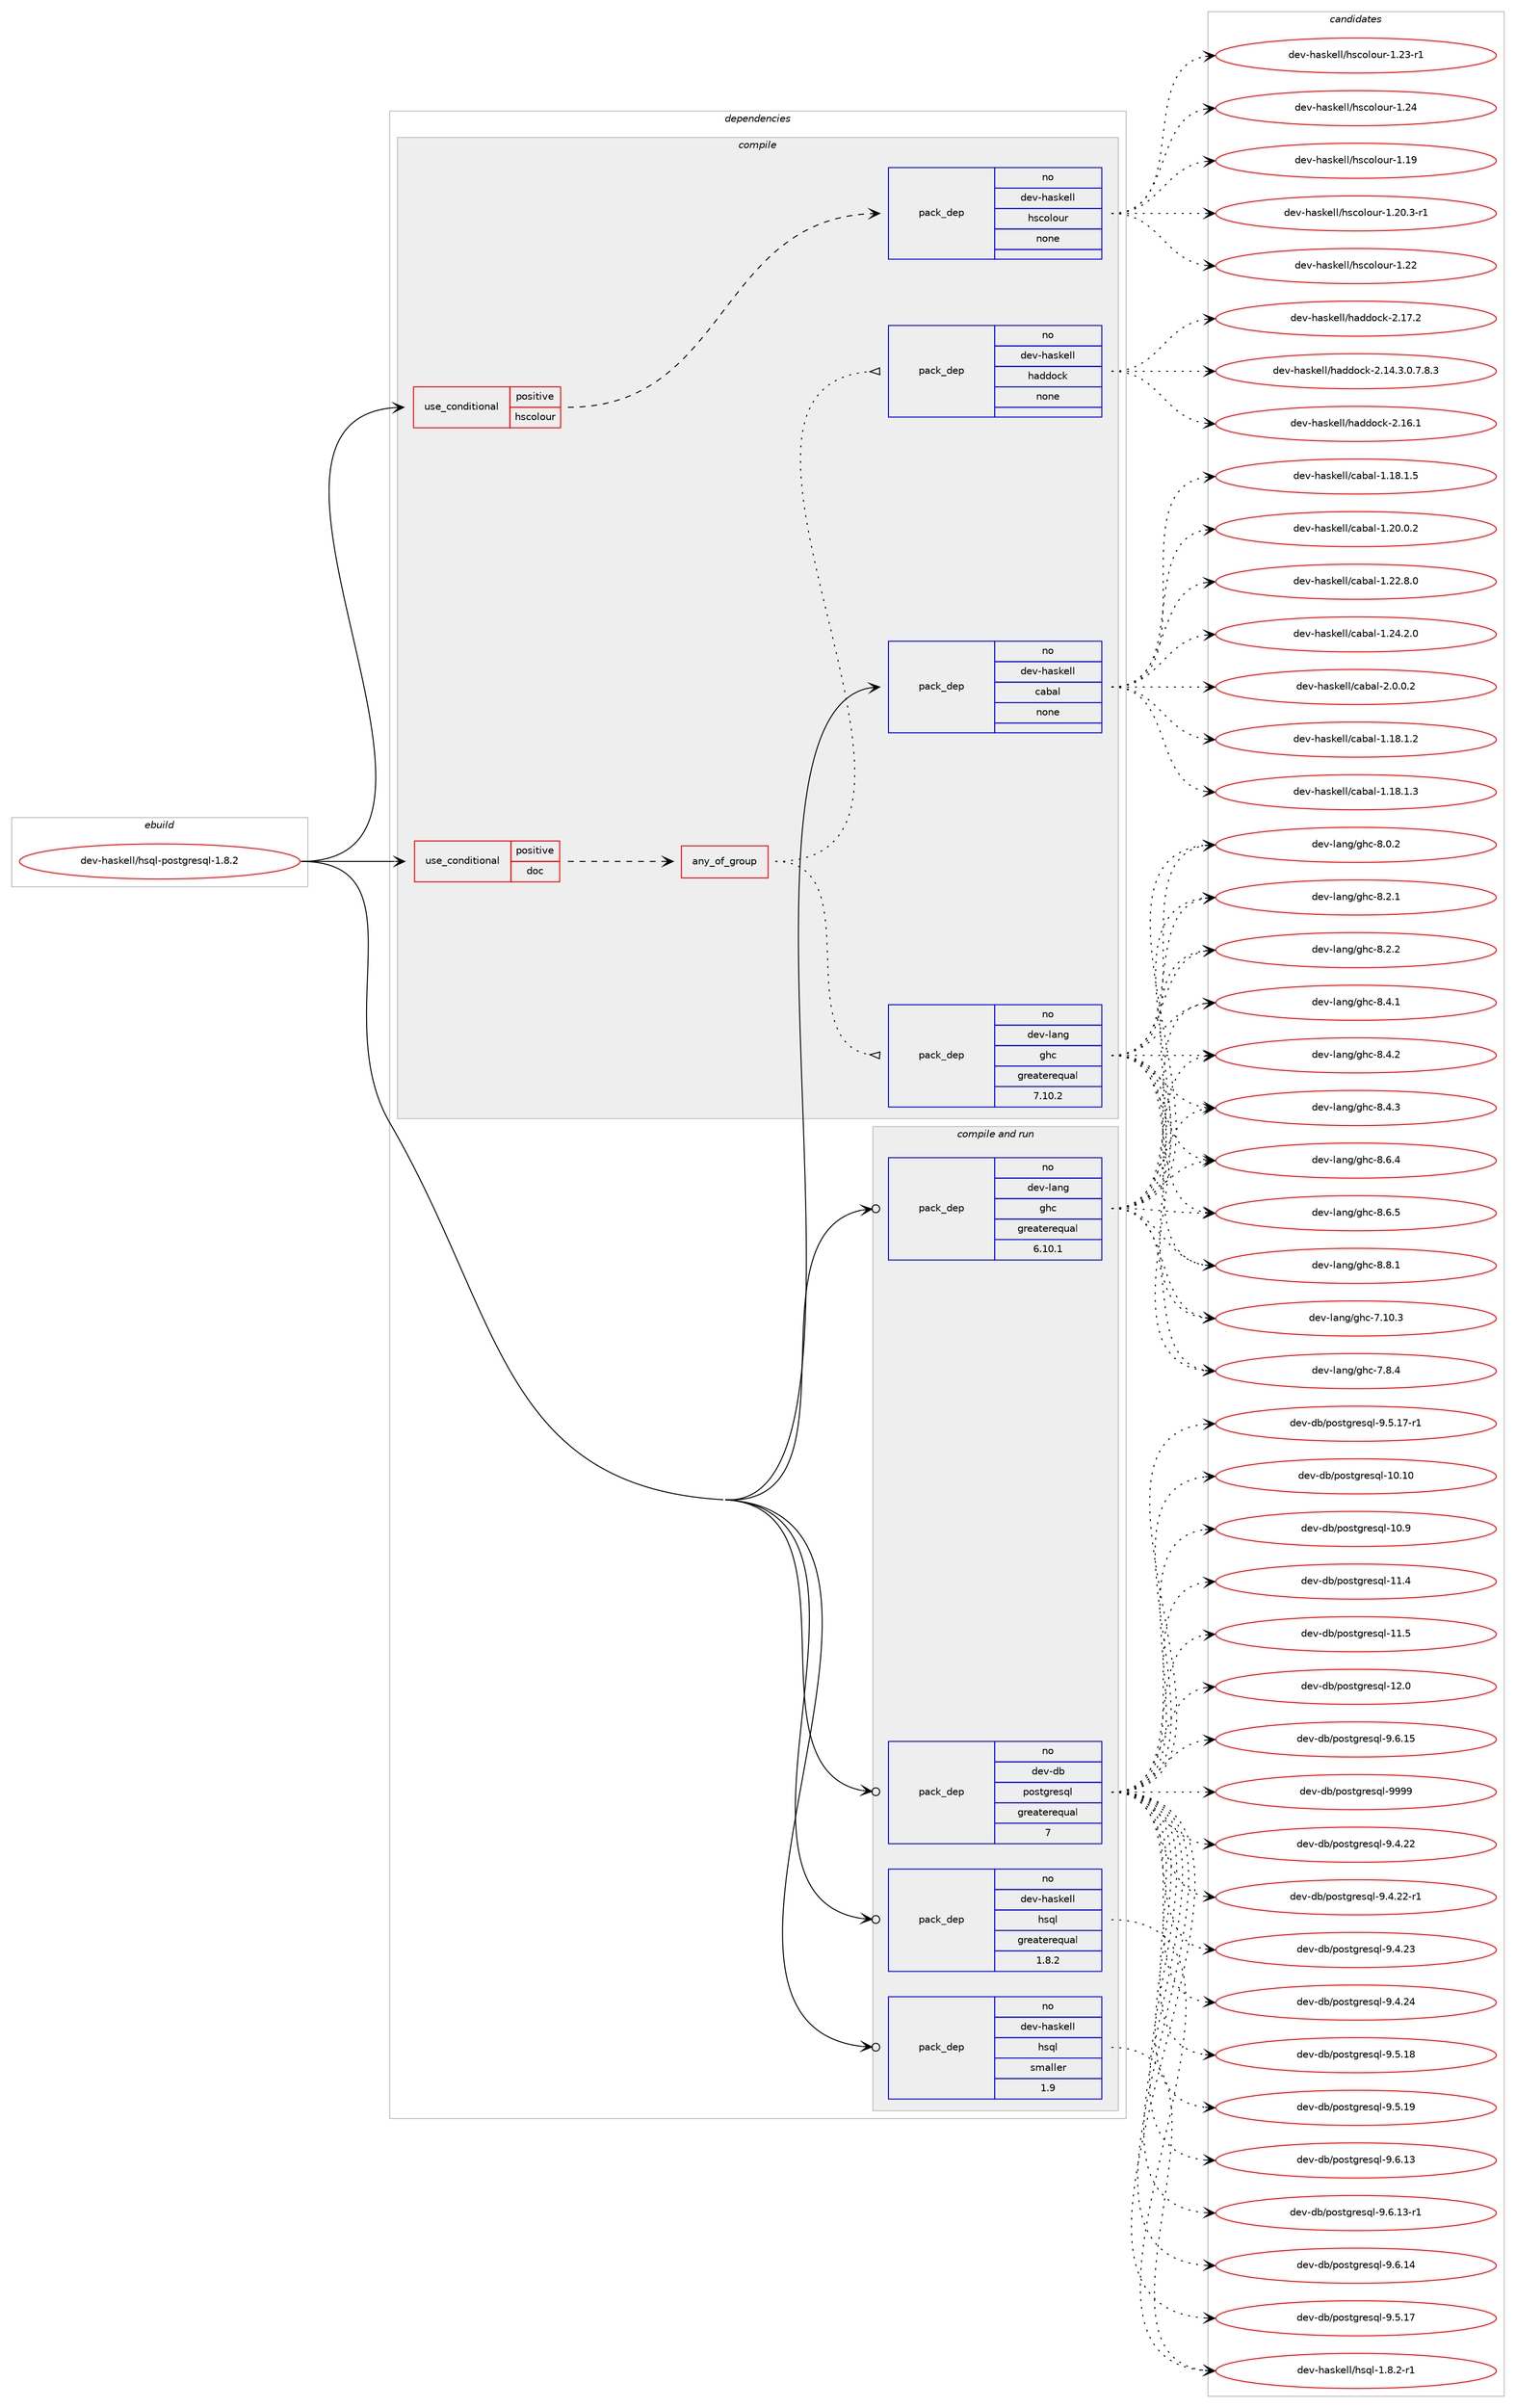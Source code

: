 digraph prolog {

# *************
# Graph options
# *************

newrank=true;
concentrate=true;
compound=true;
graph [rankdir=LR,fontname=Helvetica,fontsize=10,ranksep=1.5];#, ranksep=2.5, nodesep=0.2];
edge  [arrowhead=vee];
node  [fontname=Helvetica,fontsize=10];

# **********
# The ebuild
# **********

subgraph cluster_leftcol {
color=gray;
rank=same;
label=<<i>ebuild</i>>;
id [label="dev-haskell/hsql-postgresql-1.8.2", color=red, width=4, href="../dev-haskell/hsql-postgresql-1.8.2.svg"];
}

# ****************
# The dependencies
# ****************

subgraph cluster_midcol {
color=gray;
label=<<i>dependencies</i>>;
subgraph cluster_compile {
fillcolor="#eeeeee";
style=filled;
label=<<i>compile</i>>;
subgraph cond126228 {
dependency535750 [label=<<TABLE BORDER="0" CELLBORDER="1" CELLSPACING="0" CELLPADDING="4"><TR><TD ROWSPAN="3" CELLPADDING="10">use_conditional</TD></TR><TR><TD>positive</TD></TR><TR><TD>doc</TD></TR></TABLE>>, shape=none, color=red];
subgraph any10028 {
dependency535751 [label=<<TABLE BORDER="0" CELLBORDER="1" CELLSPACING="0" CELLPADDING="4"><TR><TD CELLPADDING="10">any_of_group</TD></TR></TABLE>>, shape=none, color=red];subgraph pack399137 {
dependency535752 [label=<<TABLE BORDER="0" CELLBORDER="1" CELLSPACING="0" CELLPADDING="4" WIDTH="220"><TR><TD ROWSPAN="6" CELLPADDING="30">pack_dep</TD></TR><TR><TD WIDTH="110">no</TD></TR><TR><TD>dev-haskell</TD></TR><TR><TD>haddock</TD></TR><TR><TD>none</TD></TR><TR><TD></TD></TR></TABLE>>, shape=none, color=blue];
}
dependency535751:e -> dependency535752:w [weight=20,style="dotted",arrowhead="oinv"];
subgraph pack399138 {
dependency535753 [label=<<TABLE BORDER="0" CELLBORDER="1" CELLSPACING="0" CELLPADDING="4" WIDTH="220"><TR><TD ROWSPAN="6" CELLPADDING="30">pack_dep</TD></TR><TR><TD WIDTH="110">no</TD></TR><TR><TD>dev-lang</TD></TR><TR><TD>ghc</TD></TR><TR><TD>greaterequal</TD></TR><TR><TD>7.10.2</TD></TR></TABLE>>, shape=none, color=blue];
}
dependency535751:e -> dependency535753:w [weight=20,style="dotted",arrowhead="oinv"];
}
dependency535750:e -> dependency535751:w [weight=20,style="dashed",arrowhead="vee"];
}
id:e -> dependency535750:w [weight=20,style="solid",arrowhead="vee"];
subgraph cond126229 {
dependency535754 [label=<<TABLE BORDER="0" CELLBORDER="1" CELLSPACING="0" CELLPADDING="4"><TR><TD ROWSPAN="3" CELLPADDING="10">use_conditional</TD></TR><TR><TD>positive</TD></TR><TR><TD>hscolour</TD></TR></TABLE>>, shape=none, color=red];
subgraph pack399139 {
dependency535755 [label=<<TABLE BORDER="0" CELLBORDER="1" CELLSPACING="0" CELLPADDING="4" WIDTH="220"><TR><TD ROWSPAN="6" CELLPADDING="30">pack_dep</TD></TR><TR><TD WIDTH="110">no</TD></TR><TR><TD>dev-haskell</TD></TR><TR><TD>hscolour</TD></TR><TR><TD>none</TD></TR><TR><TD></TD></TR></TABLE>>, shape=none, color=blue];
}
dependency535754:e -> dependency535755:w [weight=20,style="dashed",arrowhead="vee"];
}
id:e -> dependency535754:w [weight=20,style="solid",arrowhead="vee"];
subgraph pack399140 {
dependency535756 [label=<<TABLE BORDER="0" CELLBORDER="1" CELLSPACING="0" CELLPADDING="4" WIDTH="220"><TR><TD ROWSPAN="6" CELLPADDING="30">pack_dep</TD></TR><TR><TD WIDTH="110">no</TD></TR><TR><TD>dev-haskell</TD></TR><TR><TD>cabal</TD></TR><TR><TD>none</TD></TR><TR><TD></TD></TR></TABLE>>, shape=none, color=blue];
}
id:e -> dependency535756:w [weight=20,style="solid",arrowhead="vee"];
}
subgraph cluster_compileandrun {
fillcolor="#eeeeee";
style=filled;
label=<<i>compile and run</i>>;
subgraph pack399141 {
dependency535757 [label=<<TABLE BORDER="0" CELLBORDER="1" CELLSPACING="0" CELLPADDING="4" WIDTH="220"><TR><TD ROWSPAN="6" CELLPADDING="30">pack_dep</TD></TR><TR><TD WIDTH="110">no</TD></TR><TR><TD>dev-db</TD></TR><TR><TD>postgresql</TD></TR><TR><TD>greaterequal</TD></TR><TR><TD>7</TD></TR></TABLE>>, shape=none, color=blue];
}
id:e -> dependency535757:w [weight=20,style="solid",arrowhead="odotvee"];
subgraph pack399142 {
dependency535758 [label=<<TABLE BORDER="0" CELLBORDER="1" CELLSPACING="0" CELLPADDING="4" WIDTH="220"><TR><TD ROWSPAN="6" CELLPADDING="30">pack_dep</TD></TR><TR><TD WIDTH="110">no</TD></TR><TR><TD>dev-haskell</TD></TR><TR><TD>hsql</TD></TR><TR><TD>greaterequal</TD></TR><TR><TD>1.8.2</TD></TR></TABLE>>, shape=none, color=blue];
}
id:e -> dependency535758:w [weight=20,style="solid",arrowhead="odotvee"];
subgraph pack399143 {
dependency535759 [label=<<TABLE BORDER="0" CELLBORDER="1" CELLSPACING="0" CELLPADDING="4" WIDTH="220"><TR><TD ROWSPAN="6" CELLPADDING="30">pack_dep</TD></TR><TR><TD WIDTH="110">no</TD></TR><TR><TD>dev-haskell</TD></TR><TR><TD>hsql</TD></TR><TR><TD>smaller</TD></TR><TR><TD>1.9</TD></TR></TABLE>>, shape=none, color=blue];
}
id:e -> dependency535759:w [weight=20,style="solid",arrowhead="odotvee"];
subgraph pack399144 {
dependency535760 [label=<<TABLE BORDER="0" CELLBORDER="1" CELLSPACING="0" CELLPADDING="4" WIDTH="220"><TR><TD ROWSPAN="6" CELLPADDING="30">pack_dep</TD></TR><TR><TD WIDTH="110">no</TD></TR><TR><TD>dev-lang</TD></TR><TR><TD>ghc</TD></TR><TR><TD>greaterequal</TD></TR><TR><TD>6.10.1</TD></TR></TABLE>>, shape=none, color=blue];
}
id:e -> dependency535760:w [weight=20,style="solid",arrowhead="odotvee"];
}
subgraph cluster_run {
fillcolor="#eeeeee";
style=filled;
label=<<i>run</i>>;
}
}

# **************
# The candidates
# **************

subgraph cluster_choices {
rank=same;
color=gray;
label=<<i>candidates</i>>;

subgraph choice399137 {
color=black;
nodesep=1;
choice1001011184510497115107101108108471049710010011199107455046495246514648465546564651 [label="dev-haskell/haddock-2.14.3.0.7.8.3", color=red, width=4,href="../dev-haskell/haddock-2.14.3.0.7.8.3.svg"];
choice100101118451049711510710110810847104971001001119910745504649544649 [label="dev-haskell/haddock-2.16.1", color=red, width=4,href="../dev-haskell/haddock-2.16.1.svg"];
choice100101118451049711510710110810847104971001001119910745504649554650 [label="dev-haskell/haddock-2.17.2", color=red, width=4,href="../dev-haskell/haddock-2.17.2.svg"];
dependency535752:e -> choice1001011184510497115107101108108471049710010011199107455046495246514648465546564651:w [style=dotted,weight="100"];
dependency535752:e -> choice100101118451049711510710110810847104971001001119910745504649544649:w [style=dotted,weight="100"];
dependency535752:e -> choice100101118451049711510710110810847104971001001119910745504649554650:w [style=dotted,weight="100"];
}
subgraph choice399138 {
color=black;
nodesep=1;
choice1001011184510897110103471031049945554649484651 [label="dev-lang/ghc-7.10.3", color=red, width=4,href="../dev-lang/ghc-7.10.3.svg"];
choice10010111845108971101034710310499455546564652 [label="dev-lang/ghc-7.8.4", color=red, width=4,href="../dev-lang/ghc-7.8.4.svg"];
choice10010111845108971101034710310499455646484650 [label="dev-lang/ghc-8.0.2", color=red, width=4,href="../dev-lang/ghc-8.0.2.svg"];
choice10010111845108971101034710310499455646504649 [label="dev-lang/ghc-8.2.1", color=red, width=4,href="../dev-lang/ghc-8.2.1.svg"];
choice10010111845108971101034710310499455646504650 [label="dev-lang/ghc-8.2.2", color=red, width=4,href="../dev-lang/ghc-8.2.2.svg"];
choice10010111845108971101034710310499455646524649 [label="dev-lang/ghc-8.4.1", color=red, width=4,href="../dev-lang/ghc-8.4.1.svg"];
choice10010111845108971101034710310499455646524650 [label="dev-lang/ghc-8.4.2", color=red, width=4,href="../dev-lang/ghc-8.4.2.svg"];
choice10010111845108971101034710310499455646524651 [label="dev-lang/ghc-8.4.3", color=red, width=4,href="../dev-lang/ghc-8.4.3.svg"];
choice10010111845108971101034710310499455646544652 [label="dev-lang/ghc-8.6.4", color=red, width=4,href="../dev-lang/ghc-8.6.4.svg"];
choice10010111845108971101034710310499455646544653 [label="dev-lang/ghc-8.6.5", color=red, width=4,href="../dev-lang/ghc-8.6.5.svg"];
choice10010111845108971101034710310499455646564649 [label="dev-lang/ghc-8.8.1", color=red, width=4,href="../dev-lang/ghc-8.8.1.svg"];
dependency535753:e -> choice1001011184510897110103471031049945554649484651:w [style=dotted,weight="100"];
dependency535753:e -> choice10010111845108971101034710310499455546564652:w [style=dotted,weight="100"];
dependency535753:e -> choice10010111845108971101034710310499455646484650:w [style=dotted,weight="100"];
dependency535753:e -> choice10010111845108971101034710310499455646504649:w [style=dotted,weight="100"];
dependency535753:e -> choice10010111845108971101034710310499455646504650:w [style=dotted,weight="100"];
dependency535753:e -> choice10010111845108971101034710310499455646524649:w [style=dotted,weight="100"];
dependency535753:e -> choice10010111845108971101034710310499455646524650:w [style=dotted,weight="100"];
dependency535753:e -> choice10010111845108971101034710310499455646524651:w [style=dotted,weight="100"];
dependency535753:e -> choice10010111845108971101034710310499455646544652:w [style=dotted,weight="100"];
dependency535753:e -> choice10010111845108971101034710310499455646544653:w [style=dotted,weight="100"];
dependency535753:e -> choice10010111845108971101034710310499455646564649:w [style=dotted,weight="100"];
}
subgraph choice399139 {
color=black;
nodesep=1;
choice100101118451049711510710110810847104115991111081111171144549464957 [label="dev-haskell/hscolour-1.19", color=red, width=4,href="../dev-haskell/hscolour-1.19.svg"];
choice10010111845104971151071011081084710411599111108111117114454946504846514511449 [label="dev-haskell/hscolour-1.20.3-r1", color=red, width=4,href="../dev-haskell/hscolour-1.20.3-r1.svg"];
choice100101118451049711510710110810847104115991111081111171144549465050 [label="dev-haskell/hscolour-1.22", color=red, width=4,href="../dev-haskell/hscolour-1.22.svg"];
choice1001011184510497115107101108108471041159911110811111711445494650514511449 [label="dev-haskell/hscolour-1.23-r1", color=red, width=4,href="../dev-haskell/hscolour-1.23-r1.svg"];
choice100101118451049711510710110810847104115991111081111171144549465052 [label="dev-haskell/hscolour-1.24", color=red, width=4,href="../dev-haskell/hscolour-1.24.svg"];
dependency535755:e -> choice100101118451049711510710110810847104115991111081111171144549464957:w [style=dotted,weight="100"];
dependency535755:e -> choice10010111845104971151071011081084710411599111108111117114454946504846514511449:w [style=dotted,weight="100"];
dependency535755:e -> choice100101118451049711510710110810847104115991111081111171144549465050:w [style=dotted,weight="100"];
dependency535755:e -> choice1001011184510497115107101108108471041159911110811111711445494650514511449:w [style=dotted,weight="100"];
dependency535755:e -> choice100101118451049711510710110810847104115991111081111171144549465052:w [style=dotted,weight="100"];
}
subgraph choice399140 {
color=black;
nodesep=1;
choice10010111845104971151071011081084799979897108454946495646494650 [label="dev-haskell/cabal-1.18.1.2", color=red, width=4,href="../dev-haskell/cabal-1.18.1.2.svg"];
choice10010111845104971151071011081084799979897108454946495646494651 [label="dev-haskell/cabal-1.18.1.3", color=red, width=4,href="../dev-haskell/cabal-1.18.1.3.svg"];
choice10010111845104971151071011081084799979897108454946495646494653 [label="dev-haskell/cabal-1.18.1.5", color=red, width=4,href="../dev-haskell/cabal-1.18.1.5.svg"];
choice10010111845104971151071011081084799979897108454946504846484650 [label="dev-haskell/cabal-1.20.0.2", color=red, width=4,href="../dev-haskell/cabal-1.20.0.2.svg"];
choice10010111845104971151071011081084799979897108454946505046564648 [label="dev-haskell/cabal-1.22.8.0", color=red, width=4,href="../dev-haskell/cabal-1.22.8.0.svg"];
choice10010111845104971151071011081084799979897108454946505246504648 [label="dev-haskell/cabal-1.24.2.0", color=red, width=4,href="../dev-haskell/cabal-1.24.2.0.svg"];
choice100101118451049711510710110810847999798971084550464846484650 [label="dev-haskell/cabal-2.0.0.2", color=red, width=4,href="../dev-haskell/cabal-2.0.0.2.svg"];
dependency535756:e -> choice10010111845104971151071011081084799979897108454946495646494650:w [style=dotted,weight="100"];
dependency535756:e -> choice10010111845104971151071011081084799979897108454946495646494651:w [style=dotted,weight="100"];
dependency535756:e -> choice10010111845104971151071011081084799979897108454946495646494653:w [style=dotted,weight="100"];
dependency535756:e -> choice10010111845104971151071011081084799979897108454946504846484650:w [style=dotted,weight="100"];
dependency535756:e -> choice10010111845104971151071011081084799979897108454946505046564648:w [style=dotted,weight="100"];
dependency535756:e -> choice10010111845104971151071011081084799979897108454946505246504648:w [style=dotted,weight="100"];
dependency535756:e -> choice100101118451049711510710110810847999798971084550464846484650:w [style=dotted,weight="100"];
}
subgraph choice399141 {
color=black;
nodesep=1;
choice100101118451009847112111115116103114101115113108454948464948 [label="dev-db/postgresql-10.10", color=red, width=4,href="../dev-db/postgresql-10.10.svg"];
choice1001011184510098471121111151161031141011151131084549484657 [label="dev-db/postgresql-10.9", color=red, width=4,href="../dev-db/postgresql-10.9.svg"];
choice1001011184510098471121111151161031141011151131084549494652 [label="dev-db/postgresql-11.4", color=red, width=4,href="../dev-db/postgresql-11.4.svg"];
choice1001011184510098471121111151161031141011151131084549494653 [label="dev-db/postgresql-11.5", color=red, width=4,href="../dev-db/postgresql-11.5.svg"];
choice1001011184510098471121111151161031141011151131084549504648 [label="dev-db/postgresql-12.0", color=red, width=4,href="../dev-db/postgresql-12.0.svg"];
choice10010111845100984711211111511610311410111511310845574652465050 [label="dev-db/postgresql-9.4.22", color=red, width=4,href="../dev-db/postgresql-9.4.22.svg"];
choice100101118451009847112111115116103114101115113108455746524650504511449 [label="dev-db/postgresql-9.4.22-r1", color=red, width=4,href="../dev-db/postgresql-9.4.22-r1.svg"];
choice10010111845100984711211111511610311410111511310845574652465051 [label="dev-db/postgresql-9.4.23", color=red, width=4,href="../dev-db/postgresql-9.4.23.svg"];
choice10010111845100984711211111511610311410111511310845574652465052 [label="dev-db/postgresql-9.4.24", color=red, width=4,href="../dev-db/postgresql-9.4.24.svg"];
choice10010111845100984711211111511610311410111511310845574653464955 [label="dev-db/postgresql-9.5.17", color=red, width=4,href="../dev-db/postgresql-9.5.17.svg"];
choice100101118451009847112111115116103114101115113108455746534649554511449 [label="dev-db/postgresql-9.5.17-r1", color=red, width=4,href="../dev-db/postgresql-9.5.17-r1.svg"];
choice10010111845100984711211111511610311410111511310845574653464956 [label="dev-db/postgresql-9.5.18", color=red, width=4,href="../dev-db/postgresql-9.5.18.svg"];
choice10010111845100984711211111511610311410111511310845574653464957 [label="dev-db/postgresql-9.5.19", color=red, width=4,href="../dev-db/postgresql-9.5.19.svg"];
choice10010111845100984711211111511610311410111511310845574654464951 [label="dev-db/postgresql-9.6.13", color=red, width=4,href="../dev-db/postgresql-9.6.13.svg"];
choice100101118451009847112111115116103114101115113108455746544649514511449 [label="dev-db/postgresql-9.6.13-r1", color=red, width=4,href="../dev-db/postgresql-9.6.13-r1.svg"];
choice10010111845100984711211111511610311410111511310845574654464952 [label="dev-db/postgresql-9.6.14", color=red, width=4,href="../dev-db/postgresql-9.6.14.svg"];
choice10010111845100984711211111511610311410111511310845574654464953 [label="dev-db/postgresql-9.6.15", color=red, width=4,href="../dev-db/postgresql-9.6.15.svg"];
choice1001011184510098471121111151161031141011151131084557575757 [label="dev-db/postgresql-9999", color=red, width=4,href="../dev-db/postgresql-9999.svg"];
dependency535757:e -> choice100101118451009847112111115116103114101115113108454948464948:w [style=dotted,weight="100"];
dependency535757:e -> choice1001011184510098471121111151161031141011151131084549484657:w [style=dotted,weight="100"];
dependency535757:e -> choice1001011184510098471121111151161031141011151131084549494652:w [style=dotted,weight="100"];
dependency535757:e -> choice1001011184510098471121111151161031141011151131084549494653:w [style=dotted,weight="100"];
dependency535757:e -> choice1001011184510098471121111151161031141011151131084549504648:w [style=dotted,weight="100"];
dependency535757:e -> choice10010111845100984711211111511610311410111511310845574652465050:w [style=dotted,weight="100"];
dependency535757:e -> choice100101118451009847112111115116103114101115113108455746524650504511449:w [style=dotted,weight="100"];
dependency535757:e -> choice10010111845100984711211111511610311410111511310845574652465051:w [style=dotted,weight="100"];
dependency535757:e -> choice10010111845100984711211111511610311410111511310845574652465052:w [style=dotted,weight="100"];
dependency535757:e -> choice10010111845100984711211111511610311410111511310845574653464955:w [style=dotted,weight="100"];
dependency535757:e -> choice100101118451009847112111115116103114101115113108455746534649554511449:w [style=dotted,weight="100"];
dependency535757:e -> choice10010111845100984711211111511610311410111511310845574653464956:w [style=dotted,weight="100"];
dependency535757:e -> choice10010111845100984711211111511610311410111511310845574653464957:w [style=dotted,weight="100"];
dependency535757:e -> choice10010111845100984711211111511610311410111511310845574654464951:w [style=dotted,weight="100"];
dependency535757:e -> choice100101118451009847112111115116103114101115113108455746544649514511449:w [style=dotted,weight="100"];
dependency535757:e -> choice10010111845100984711211111511610311410111511310845574654464952:w [style=dotted,weight="100"];
dependency535757:e -> choice10010111845100984711211111511610311410111511310845574654464953:w [style=dotted,weight="100"];
dependency535757:e -> choice1001011184510098471121111151161031141011151131084557575757:w [style=dotted,weight="100"];
}
subgraph choice399142 {
color=black;
nodesep=1;
choice1001011184510497115107101108108471041151131084549465646504511449 [label="dev-haskell/hsql-1.8.2-r1", color=red, width=4,href="../dev-haskell/hsql-1.8.2-r1.svg"];
dependency535758:e -> choice1001011184510497115107101108108471041151131084549465646504511449:w [style=dotted,weight="100"];
}
subgraph choice399143 {
color=black;
nodesep=1;
choice1001011184510497115107101108108471041151131084549465646504511449 [label="dev-haskell/hsql-1.8.2-r1", color=red, width=4,href="../dev-haskell/hsql-1.8.2-r1.svg"];
dependency535759:e -> choice1001011184510497115107101108108471041151131084549465646504511449:w [style=dotted,weight="100"];
}
subgraph choice399144 {
color=black;
nodesep=1;
choice1001011184510897110103471031049945554649484651 [label="dev-lang/ghc-7.10.3", color=red, width=4,href="../dev-lang/ghc-7.10.3.svg"];
choice10010111845108971101034710310499455546564652 [label="dev-lang/ghc-7.8.4", color=red, width=4,href="../dev-lang/ghc-7.8.4.svg"];
choice10010111845108971101034710310499455646484650 [label="dev-lang/ghc-8.0.2", color=red, width=4,href="../dev-lang/ghc-8.0.2.svg"];
choice10010111845108971101034710310499455646504649 [label="dev-lang/ghc-8.2.1", color=red, width=4,href="../dev-lang/ghc-8.2.1.svg"];
choice10010111845108971101034710310499455646504650 [label="dev-lang/ghc-8.2.2", color=red, width=4,href="../dev-lang/ghc-8.2.2.svg"];
choice10010111845108971101034710310499455646524649 [label="dev-lang/ghc-8.4.1", color=red, width=4,href="../dev-lang/ghc-8.4.1.svg"];
choice10010111845108971101034710310499455646524650 [label="dev-lang/ghc-8.4.2", color=red, width=4,href="../dev-lang/ghc-8.4.2.svg"];
choice10010111845108971101034710310499455646524651 [label="dev-lang/ghc-8.4.3", color=red, width=4,href="../dev-lang/ghc-8.4.3.svg"];
choice10010111845108971101034710310499455646544652 [label="dev-lang/ghc-8.6.4", color=red, width=4,href="../dev-lang/ghc-8.6.4.svg"];
choice10010111845108971101034710310499455646544653 [label="dev-lang/ghc-8.6.5", color=red, width=4,href="../dev-lang/ghc-8.6.5.svg"];
choice10010111845108971101034710310499455646564649 [label="dev-lang/ghc-8.8.1", color=red, width=4,href="../dev-lang/ghc-8.8.1.svg"];
dependency535760:e -> choice1001011184510897110103471031049945554649484651:w [style=dotted,weight="100"];
dependency535760:e -> choice10010111845108971101034710310499455546564652:w [style=dotted,weight="100"];
dependency535760:e -> choice10010111845108971101034710310499455646484650:w [style=dotted,weight="100"];
dependency535760:e -> choice10010111845108971101034710310499455646504649:w [style=dotted,weight="100"];
dependency535760:e -> choice10010111845108971101034710310499455646504650:w [style=dotted,weight="100"];
dependency535760:e -> choice10010111845108971101034710310499455646524649:w [style=dotted,weight="100"];
dependency535760:e -> choice10010111845108971101034710310499455646524650:w [style=dotted,weight="100"];
dependency535760:e -> choice10010111845108971101034710310499455646524651:w [style=dotted,weight="100"];
dependency535760:e -> choice10010111845108971101034710310499455646544652:w [style=dotted,weight="100"];
dependency535760:e -> choice10010111845108971101034710310499455646544653:w [style=dotted,weight="100"];
dependency535760:e -> choice10010111845108971101034710310499455646564649:w [style=dotted,weight="100"];
}
}

}
